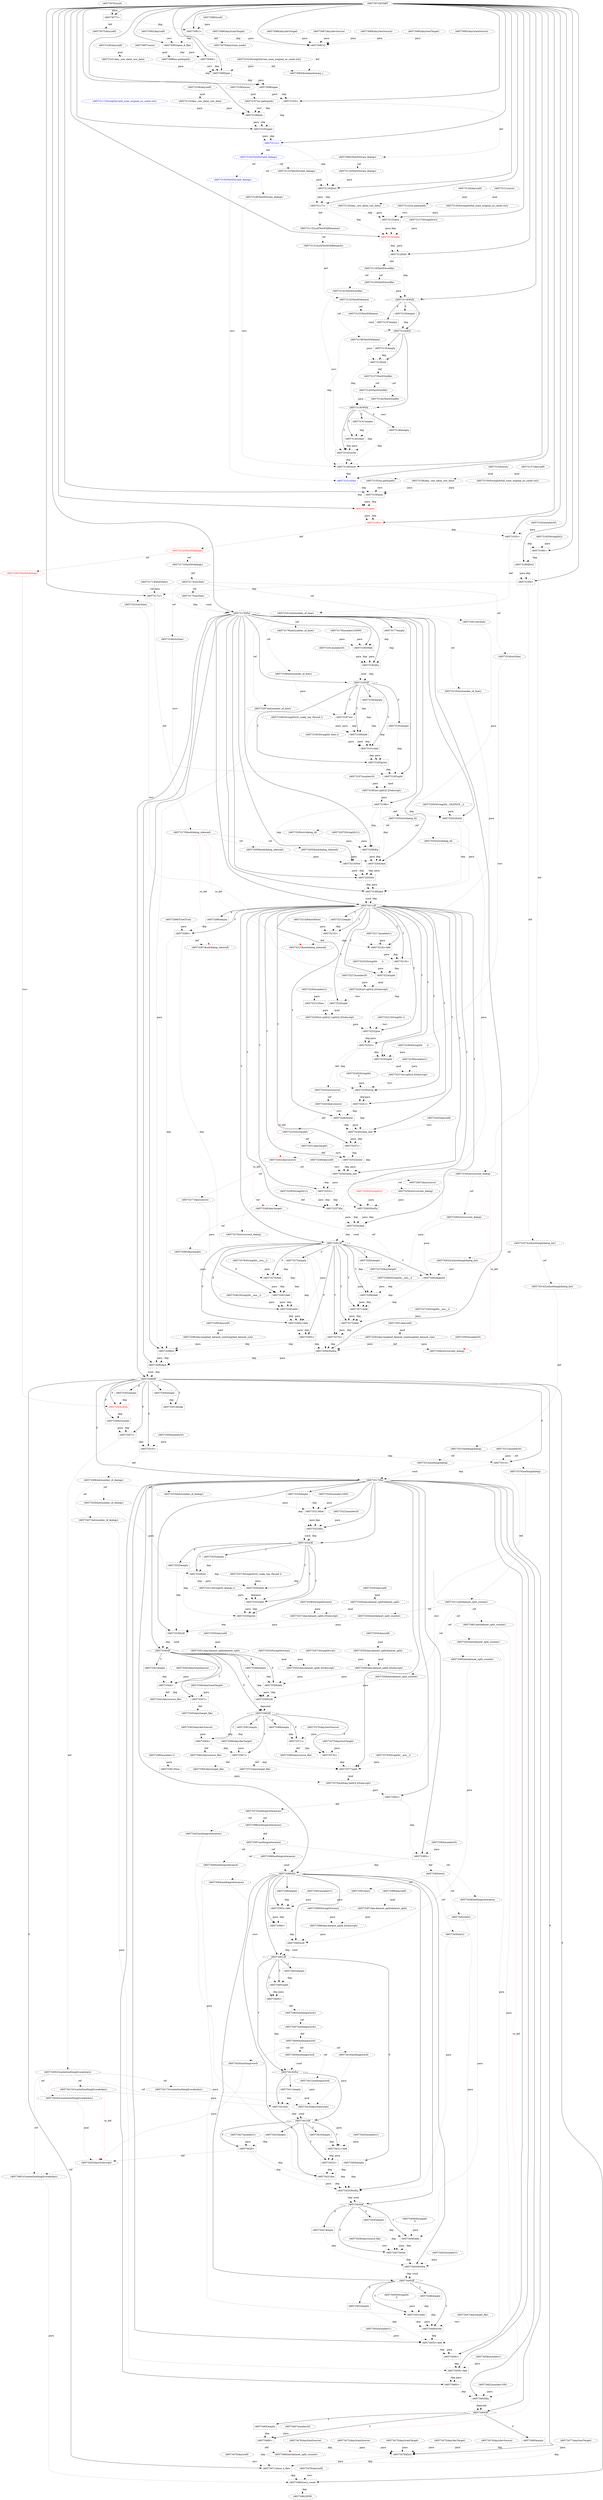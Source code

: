 digraph G {
1 [label="(46573305)Counter[nothing](vocabulary)" shape=ellipse style=dashed]
2 [label="(46573320)number(1000)" shape=ellipse style=dashed]
3 [label="(46573341)empty" shape=box style=dashed]
4 [label="(46573099)join" shape=box style=dashed]
5 [label="(46573239)strip" shape=box style=dashed]
6 [label="(46573401)If" shape=diamond style=dashed]
7 [label="(46573088)Any(devTarget)" shape=ellipse style=dashed]
8 [label="(46573155)os.path(path)" shape=ellipse style=dashed]
9 [label="(46573453)int(dataset_split_counter)" shape=ellipse style=dashed]
10 [label="(46573210)Not" shape=box style=dashed]
11 [label="(46573159)String(lit(full_none_original_no_cands.txt))" shape=ellipse style=dashed]
12 [label="(46573226)str.split()[.](Subscript)" shape=ellipse style=dashed]
13 [label="(46573423)empty" shape=box style=dashed]
14 [label="(46573250)clean_line" shape=box style=dashed]
15 [label="(46573447)Any(target_file)" shape=ellipse style=dashed]
16 [label="(46573171)False(False)" shape=ellipse style=dashed]
17 [label="(46573389)For" shape=diamond style=dashed]
18 [label="(46573367)=" shape=box style=dashed]
19 [label="(46573338)String(lit(train))" shape=ellipse style=dashed]
20 [label="(46573254)And" shape=box style=dashed]
21 [label="(46573156)join" shape=box style=dashed]
22 [label="(46573111)String(lit(valid_none_original_no_cands.txt))" shape=ellipse style=dashed color=blue fontcolor=blue]
23 [label="(46573310)=" shape=box style=dashed]
24 [label="(46573308)int(number_of_dialogs)" shape=ellipse style=dashed]
25 [label="(46573272)String(lit(__eou__))" shape=ellipse style=dashed]
26 [label="(46573439)String(lit(
))" shape=ellipse style=dashed]
27 [label="(46573187)str" shape=box style=dashed]
28 [label="(46573474)Any(devSource)" shape=ellipse style=dashed]
29 [label="(46573256)String(lit(1))" shape=ellipse style=dashed]
30 [label="(46573204)And" shape=box style=dashed]
31 [label="(46573317)For" shape=diamond style=dashed]
32 [label="(46573264)append" shape=box style=dashed]
33 [label="(46573407)nothing(words)" shape=ellipse style=dashed]
34 [label="(46573415)If" shape=diamond style=dashed]
35 [label="(46573105)open" shape=box style=dashed color=black fontcolor=black]
36 [label="(46573432)nothing(utterances)" shape=ellipse style=dashed]
37 [label="(46573223)str(line)" shape=ellipse style=dashed]
38 [label="(46573142)TextIO(outfile)" shape=ellipse style=dashed]
39 [label="(46573370)Any(testSource)" shape=ellipse style=dashed]
40 [label="(46573459)=Add" shape=box style=dashed]
41 [label="(46573409)nothing(word)" shape=ellipse style=dashed]
42 [label="(46573212)empty" shape=box style=dashed]
43 [label="(46573246)lower" shape=box style=dashed]
44 [label="(46573243)Any(self)" shape=ellipse style=dashed]
45 [label="(46573117)=" shape=box style=dashed]
46 [label="(46573283)Add" shape=box style=dashed]
47 [label="(46573361)empty" shape=box style=dashed]
48 [label="(46573079)Any(train_mode)" shape=ellipse style=dashed]
49 [label="(46573481)Counter[nothing](vocabulary)" shape=ellipse style=dashed]
50 [label="(46573140)TextIO(infile)" shape=ellipse style=dashed]
51 [label="(46573273)Add" shape=box style=dashed]
52 [label="(46573445)If" shape=diamond style=dashed]
53 [label="(46573446)empty" shape=box style=dashed]
54 [label="(46573201)str(line)" shape=ellipse style=dashed]
55 [label="(46573449)nothing(utterance)" shape=ellipse style=dashed]
56 [label="(46573416)empty" shape=box style=dashed]
57 [label="(46573208)Eq" shape=box style=dashed]
58 [label="(46573480)save_vocab" shape=box style=dashed]
59 [label="(46573269)Add" shape=box style=dashed]
60 [label="(46573296)Any.targeted_dataset_size(targeted_dataset_size)" shape=ellipse style=dashed]
61 [label="(46573186)String(lit(t2t_csaky_log: Parsed ))" shape=ellipse style=dashed]
62 [label="(46573134)For" shape=diamond style=dashed]
63 [label="(46573366)Any(devTarget)" shape=ellipse style=dashed]
64 [label="(46573372)Any(target_file)" shape=ellipse style=dashed]
65 [label="(46573183)If" shape=diamond style=dashed]
66 [label="(46573335)Any(self)" shape=ellipse style=dashed]
67 [label="(46573222)join" shape=box style=dashed]
68 [label="(46573280)Any(target)" shape=ellipse style=dashed]
69 [label="(46573408)nothing(word)" shape=ellipse style=dashed]
70 [label="(46573279)Add" shape=box style=dashed]
71 [label="(46573323)Eq" shape=box style=dashed]
72 [label="(46573219)=" shape=box style=dashed]
73 [label="(46573465)empty" shape=box style=dashed]
74 [label="(46573103)=" shape=box style=dashed color=black fontcolor=black]
75 [label="(46573146)empty" shape=box style=dashed]
76 [label="(46573113)List[TextIO](filenames)" shape=ellipse style=dashed]
77 [label="(46573352)Any.dataset_split[.](Subscript)" shape=ellipse style=dashed]
78 [label="(46573137)TextIO(infile)" shape=ellipse style=dashed]
79 [label="(46573420)number(1)" shape=ellipse style=dashed]
80 [label="(46573144)TextIO(infile)" shape=ellipse style=dashed]
81 [label="(46573275)empty" shape=box style=dashed]
82 [label="(46573240)String(lit(
))" shape=ellipse style=dashed]
83 [label="(46573251)Any(target)" shape=ellipse style=dashed]
84 [label="(46573087)Any(devSource)" shape=ellipse style=dashed]
85 [label="(46573330)Add" shape=box style=dashed]
86 [label="(46573395)int(dataset_split_counter)" shape=ellipse style=dashed]
87 [label="(46573414)In" shape=box style=dashed]
88 [label="(46573160)=" shape=box style=dashed color=red fontcolor=red]
89 [label="(46573377)split" shape=box style=dashed]
90 [label="(46573418)Any(Subscript)" shape=ellipse style=dashed]
91 [label="(46573190)String(lit( lines.))" shape=ellipse style=dashed]
92 [label="(46573454)number(1)" shape=ellipse style=dashed]
93 [label="(46573114)TextIO(train_dialogs)" shape=ellipse style=dashed]
94 [label="(46573301)break" shape=box style=dashed]
95 [label="(46573425)Any(Subscript)" shape=ellipse style=dashed]
96 [label="(46573307)=" shape=box style=dashed]
97 [label="(46573129)TextIO(outfile)" shape=ellipse style=dashed]
98 [label="(46573460)=" shape=box style=dashed]
99 [label="(46573237)str.split()[.](Subscript)" shape=ellipse style=dashed]
100 [label="(46573353)String(lit(train))" shape=ellipse style=dashed]
101 [label="(46573328)str" shape=box style=dashed]
102 [label="(46573216)int(number_of_lines)" shape=ellipse style=dashed]
103 [label="(46573173)TextIO(dialogs)" shape=ellipse style=dashed]
104 [label="(46573124)Any(self)" shape=ellipse style=dashed]
105 [label="(46573262)empty" shape=box style=dashed]
106 [label="(46573410)For" shape=diamond style=dashed]
107 [label="(46573196)str.split()[.](Subscript)" shape=ellipse style=dashed]
108 [label="(46573241)=" shape=box style=dashed]
109 [label="(46573220)str(source)" shape=ellipse style=dashed]
110 [label="(46573165)String(lit())" shape=ellipse style=dashed]
111 [label="(46573207)String(lit(1))" shape=ellipse style=dashed]
112 [label="(46573261)If" shape=diamond style=dashed]
113 [label="(46573152)TextIO(dialogs)" shape=ellipse style=dashed color=red fontcolor=red]
114 [label="(46573404)nothing(utterance)" shape=ellipse style=dashed]
115 [label="(46573440)Add" shape=box style=dashed]
116 [label="(46573312)number(0)" shape=ellipse style=dashed]
117 [label="(46573127)String(lit(w))" shape=ellipse style=dashed]
118 [label="(46573215)=" shape=box style=dashed]
119 [label="(46573298)Lt" shape=box style=dashed]
120 [label="(46573368)empty" shape=box style=dashed]
121 [label="(46573417)Counter[nothing](vocabulary)" shape=ellipse style=dashed]
122 [label="(46573442)int(i)" shape=ellipse style=dashed]
123 [label="(46573136)With" shape=diamond style=dashed]
124 [label="(46573143)write" shape=box style=dashed]
125 [label="(46573339)LtE" shape=box style=dashed]
126 [label="(46573177)empty" shape=box style=dashed]
127 [label="(46573325)empty" shape=box style=dashed]
128 [label="(46573387)nothing(utterance)" shape=ellipse style=dashed]
129 [label="(46573274)=" shape=box style=dashed]
130 [label="(46573431)len" shape=box style=dashed]
131 [label="(46573157)Any(self)" shape=ellipse style=dashed]
132 [label="(46573168)[list]" shape=box style=dashed]
133 [label="(46573428)=" shape=box style=dashed]
134 [label="(46573102)String(lit(train_none_original_no_cands.txt))" shape=ellipse style=dashed color=black fontcolor=black]
135 [label="(46573286)empty" shape=box style=dashed]
136 [label="(46573373)Any(testTarget)" shape=ellipse style=dashed]
137 [label="(46573322)number(0)" shape=ellipse style=dashed]
138 [label="(46573441)empty" shape=box style=dashed]
139 [label="(46573170)bool(dialog_silenced)" shape=ellipse style=dashed]
140 [label="(46573477)Any(testTarget)" shape=ellipse style=dashed]
141 [label="(46573108)join" shape=box style=dashed]
142 [label="(46573145)read" shape=box style=dashed]
143 [label="(46573360)If" shape=diamond style=dashed]
144 [label="(46573244)clean_line" shape=box style=dashed]
145 [label="(46573133)TextIO(fname)" shape=ellipse style=dashed]
146 [label="(46573148)TextIO(train_dialogs)" shape=ellipse style=dashed color=black fontcolor=black]
147 [label="(46573121)os(os)" shape=ellipse style=dashed]
148 [label="(46573468)=" shape=box style=dashed]
149 [label="(46573257)Eq" shape=box style=dashed]
150 [label="(46573197)number(0)" shape=ellipse style=dashed]
151 [label="(46573388)nothing(utterance)" shape=ellipse style=dashed]
152 [label="(46573461)int(dataset_split_counter)" shape=ellipse style=dashed]
153 [label="(46573138)TextIO(fname)" shape=ellipse style=dashed]
154 [label="(46573394)=" shape=box style=dashed]
155 [label="(46573380)number(-1)" shape=ellipse style=dashed]
156 [label="(46573097)os(os)" shape=ellipse style=dashed]
157 [label="(46573095)TextIO(train_dialogs)" shape=ellipse style=dashed color=black fontcolor=black]
158 [label="(46573089)Any(testSource)" shape=ellipse style=dashed]
159 [label="(46573119)TextIO(outfile)" shape=ellipse style=dashed]
160 [label="(46573213)bool(dialog_silenced)" shape=ellipse style=dashed]
161 [label="(46573342)Any(source_file)" shape=ellipse style=dashed]
162 [label="(46573478)[list]" shape=box style=dashed]
163 [label="(46573101)Any._raw_data(_raw_data)" shape=ellipse style=dashed]
164 [label="(46573080)(null)" shape=ellipse style=dashed]
165 [label="(46573357)String(lit(val))" shape=ellipse style=dashed]
166 [label="(46573476)Any(testSource)" shape=ellipse style=dashed]
167 [label="(46573292)Any.targeted_dataset_size(targeted_dataset_size)" shape=ellipse style=dashed]
168 [label="(46573354)Any(self)" shape=ellipse style=dashed]
169 [label="(46573464)If" shape=diamond style=dashed]
170 [label="(46573455)=Add" shape=box style=dashed]
171 [label="(46573195)split" shape=box style=dashed]
172 [label="(46573375)nothing(utterances)" shape=ellipse style=dashed]
173 [label="(46573427)number(1)" shape=ellipse style=dashed]
174 [label="(46573295)Any(self)" shape=ellipse style=dashed]
175 [label="(46573203)Or" shape=box style=dashed]
176 [label="(46573077)=" shape=box style=dashed]
177 [label="(46573182)Eq" shape=box style=dashed]
178 [label="(46573235)split" shape=box style=dashed]
179 [label="(46573426)nothing(word)" shape=ellipse style=dashed]
180 [label="(46573242)Any(source)" shape=ellipse style=dashed]
181 [label="(46573290)And" shape=box style=dashed]
182 [label="(46573358)Add" shape=box style=dashed]
183 [label="(46573123)join" shape=box style=dashed]
184 [label="(46573188)int(number_of_lines)" shape=ellipse style=dashed]
185 [label="(46573104)TextIO(valid_dialogs)" shape=ellipse style=dashed color=blue fontcolor=blue]
186 [label="(46573277)Any(source)" shape=ellipse style=dashed]
187 [label="(46573093)open_6_files" shape=box style=dashed]
188 [label="(46573130)empty" shape=box style=dashed]
189 [label="(46573181)number(0)" shape=ellipse style=dashed]
190 [label="(46573245)Any(source)" shape=ellipse style=dashed]
191 [label="(46573090)Any(testTarget)" shape=ellipse style=dashed]
192 [label="(46573462)number(100)" shape=ellipse style=dashed]
193 [label="(46573421)=Add" shape=box style=dashed]
194 [label="(46573200)String(lit(__SILENCE__))" shape=ellipse style=dashed]
195 [label="(46573228)split" shape=box style=dashed]
196 [label="(46573472)Any(trainSource)" shape=ellipse style=dashed]
197 [label="(46573435)empty" shape=box style=dashed]
198 [label="(46573398)Any.dataset_split[.](Subscript)" shape=ellipse style=dashed]
199 [label="(46573141)empty" shape=box style=dashed]
200 [label="(46573288)True(True)" shape=ellipse style=dashed]
201 [label="(46573268)String(lit(__eou__))" shape=ellipse style=dashed]
202 [label="(46573326)print" shape=box style=dashed]
203 [label="(46573224)split" shape=box style=dashed]
204 [label="(46573463)Eq" shape=box style=dashed]
205 [label="(46573345)Any(target_file)" shape=ellipse style=dashed]
206 [label="(46573176)For" shape=diamond style=dashed]
207 [label="(46573247)=" shape=box style=dashed]
208 [label="(46573271)Add" shape=box style=dashed]
209 [label="(46573314)List[nothing](dialog_list)" shape=ellipse style=dashed]
210 [label="(46573091)()" shape=box style=dashed]
211 [label="(46573390)empty" shape=box style=dashed]
212 [label="(46573324)If" shape=diamond style=dashed]
213 [label="(46573383)int(i)" shape=ellipse style=dashed]
214 [label="(46573452)empty" shape=box style=dashed]
215 [label="(46573172)=" shape=box style=dashed]
216 [label="(46573233)str(target)" shape=ellipse style=dashed]
217 [label="(46573332)Add" shape=box style=dashed]
218 [label="(46573085)Any(trainSource)" shape=ellipse style=dashed]
219 [label="(46573163)=" shape=box style=dashed]
220 [label="(46573199)And" shape=box style=dashed]
221 [label="(46573471)close_n_files" shape=box style=dashed]
222 [label="(46573424)Counter[nothing](vocabulary)" shape=ellipse style=dashed]
223 [label="(46573451)Add" shape=box style=dashed]
224 [label="(46573125)Any._raw_data(_raw_data)" shape=ellipse style=dashed]
225 [label="(46573343)Any(trainSource)" shape=ellipse style=dashed]
226 [label="(46573166)=" shape=box style=dashed]
227 [label="(46573116)[list]" shape=box style=dashed]
228 [label="(46573211)If" shape=diamond style=dashed]
229 [label="(46573289)=" shape=box style=dashed]
230 [label="(46573230)number(1)" shape=ellipse style=dashed]
231 [label="(46573236)String(lit(	))" shape=ellipse style=dashed]
232 [label="(46573392)number(1)" shape=ellipse style=dashed]
233 [label="(46573164)str(current_dialog)" shape=ellipse style=dashed]
234 [label="(46573300)empty" shape=box style=dashed]
235 [label="(46573128)AS" shape=box style=dashed]
236 [label="(46573303)TextIO(dialogs)" shape=ellipse style=dashed color=red fontcolor=red]
237 [label="(46573167)List[nothing](dialog_list)" shape=ellipse style=dashed]
238 [label="(46573422)=" shape=box style=dashed]
239 [label="(46573106)os(os)" shape=ellipse style=dashed]
240 [label="(46573110)Any._raw_data(_raw_data)" shape=ellipse style=dashed]
241 [label="(46573191)Add" shape=box style=dashed]
242 [label="(46573340)If" shape=diamond style=dashed]
243 [label="(46573281)Add" shape=box style=dashed]
244 [label="(46573282)String(lit(__eou__))" shape=ellipse style=dashed]
245 [label="(46573255)str(dialog_id)" shape=ellipse style=dashed]
246 [label="(46573364)=" shape=box style=dashed]
247 [label="(46573249)Any(self)" shape=ellipse style=dashed]
248 [label="(46573260)NotEq" shape=box style=dashed]
249 [label="(46573327)String(lit(t2t_csaky_log: Parsed ))" shape=ellipse style=dashed]
250 [label="(46573265)str(current_dialog)" shape=ellipse style=dashed]
251 [label="(46573092)Any(self)" shape=ellipse style=dashed]
252 [label="(46573118)With" shape=diamond style=dashed]
253 [label="(46573120)open" shape=box style=dashed color=red fontcolor=red]
254 [label="(46573266)str(current_dialog)" shape=ellipse style=dashed]
255 [label="(46573450)String(lit(
))" shape=ellipse style=dashed]
256 [label="(46573231)Slice" shape=box style=dashed]
257 [label="(46573132)TextIO(fname)" shape=ellipse style=dashed]
258 [label="(46573135)empty" shape=box style=dashed]
259 [label="(46573369)Any(source_file)" shape=ellipse style=dashed]
260 [label="(46573193)str(dialog_id)" shape=ellipse style=dashed]
261 [label="(46573436)Any(source_file)" shape=ellipse style=dashed]
262 [label="(46573473)Any(trainTarget)" shape=ellipse style=dashed]
263 [label="(46573291)Any(self)" shape=ellipse style=dashed]
264 [label="(46573475)Any(devTarget)" shape=ellipse style=dashed]
265 [label="(46573270)Any(target)" shape=ellipse style=dashed]
266 [label="(46573379)nothing.split()[.](Subscript)" shape=ellipse style=dashed]
267 [label="(46573350)Any(self)" shape=ellipse style=dashed]
268 [label="(46573385)=" shape=box style=dashed]
269 [label="(46573400)LtE" shape=box style=dashed]
270 [label="(46573413)Counter[nothing](vocabulary)" shape=ellipse style=dashed]
271 [label="(46573362)Any(source_file)" shape=ellipse style=dashed]
272 [label="(46573406)=" shape=box style=dashed]
273 [label="(46573214)False(False)" shape=ellipse style=dashed]
274 [label="(46573384)number(0)" shape=ellipse style=dashed]
275 [label="(46573355)Any.dataset_split(dataset_split)" shape=ellipse style=dashed]
276 [label="(46573147)empty" shape=box style=dashed]
277 [label="(46573184)empty" shape=box style=dashed]
278 [label="(46573306)Counter" shape=box style=dashed]
279 [label="(46573434)If" shape=diamond style=dashed]
280 [label="(46573227)number(0)" shape=ellipse style=dashed]
281 [label="(46573412)nothing(word)" shape=ellipse style=dashed]
282 [label="(46573396)Any(self)" shape=ellipse style=dashed]
283 [label="(46573371)=" shape=box style=dashed]
284 [label="(46573378)String(lit(__eou__))" shape=ellipse style=dashed]
285 [label="(46573174)str(line)" shape=ellipse style=dashed]
286 [label="(46573469)empty" shape=box style=dashed]
287 [label="(46573075)Any(self)" shape=ellipse style=dashed]
288 [label="(46573153)open" shape=box style=dashed color=red fontcolor=red]
289 [label="(46573278)String(lit(__eou__))" shape=ellipse style=dashed]
290 [label="(46573109)Any(self)" shape=ellipse style=dashed]
291 [label="(46573126)String(lit(full_none_original_no_cands.txt))" shape=ellipse style=dashed]
292 [label="(46573253)=" shape=box style=dashed]
293 [label="(46573402)empty" shape=box style=dashed]
294 [label="(46573482)END" style=dashed]
295 [label="(46573081)=" shape=box style=dashed]
296 [label="(46573444)NotEq" shape=box style=dashed]
297 [label="(46573098)os.path(path)" shape=ellipse style=dashed]
298 [label="(46573302)empty" shape=box style=dashed]
299 [label="(46573479)Any(self)" shape=ellipse style=dashed]
300 [label="(46573437)write" shape=box style=dashed]
301 [label="(46573433)NotEq" shape=box style=dashed]
302 [label="(46573315)nothing(dialog)" shape=ellipse style=dashed]
303 [label="(46573294)NotEq" shape=box style=dashed]
304 [label="(46573374)=" shape=box style=dashed]
305 [label="(46573393)=Add" shape=box style=dashed]
306 [label="(46573161)int(number_of_lines)" shape=ellipse style=dashed]
307 [label="(46573318)empty" shape=box style=dashed]
308 [label="(46573151)close" shape=box style=dashed color=blue fontcolor=blue]
309 [label="(46573381)Slice" shape=box style=dashed]
310 [label="(46573076)(null)" shape=ellipse style=dashed]
311 [label="(46573466)int(dataset_split_counter)" shape=ellipse style=dashed]
312 [label="(46573175)str(line)" shape=ellipse style=dashed]
313 [label="(46573458)number(1)" shape=ellipse style=dashed]
314 [label="(46573206)str(dialog_id)" shape=ellipse style=dashed]
315 [label="(46573348)empty" shape=box style=dashed]
316 [label="(46573382)=" shape=box style=dashed]
317 [label="(46573178)int(number_of_lines)" shape=ellipse style=dashed]
318 [label="(46573304)close" shape=box style=dashed color=red fontcolor=red]
319 [label="(46573376)nothing(dialog)" shape=ellipse style=dashed]
320 [label="(46573234)str(line)" shape=ellipse style=dashed]
321 [label="(46573429)empty" shape=box style=dashed]
322 [label="(46573189)Add" shape=box style=dashed]
323 [label="(46573259)String(lit())" shape=ellipse style=dashed color=red fontcolor=red]
324 [label="(46573405)split" shape=box style=dashed]
325 [label="(46573229)str.split()[.].split()[.](Subscript)" shape=ellipse style=dashed]
326 [label="(46573162)number(0)" shape=ellipse style=dashed]
327 [label="(46573074)START" style=dashed]
328 [label="(46573309)number(0)" shape=ellipse style=dashed]
329 [label="(46573084)boolean(dummy_)" shape=ellipse style=dashed]
330 [label="(46573347)=" shape=box style=dashed]
331 [label="(46573169)=" shape=box style=dashed]
332 [label="(46573198)=" shape=box style=dashed]
333 [label="(46573209)bool(dialog_silenced)" shape=ellipse style=dashed]
334 [label="(46573096)open" shape=box style=dashed color=black fontcolor=black]
335 [label="(46573470)Any(self)" shape=ellipse style=dashed]
336 [label="(46573299)If" shape=diamond style=dashed]
337 [label="(46573263)List[nothing](dialog_list)" shape=ellipse style=dashed]
338 [label="(46573349)int(dataset_split_counter)" shape=ellipse style=dashed]
339 [label="(46573316)nothing(dialog)" shape=ellipse style=dashed]
340 [label="(46573356)Any.dataset_split[.](Subscript)" shape=ellipse style=dashed]
341 [label="(46573267)Any(source)" shape=ellipse style=dashed]
342 [label="(46573430)int(i)" shape=ellipse style=dashed]
343 [label="(46573456)=" shape=box style=dashed]
344 [label="(46573217)number(1)" shape=ellipse style=dashed]
345 [label="(46573238)number(1)" shape=ellipse style=dashed]
346 [label="(46573311)int(dataset_split_counter)" shape=ellipse style=dashed]
347 [label="(46573179)number(10000)" shape=ellipse style=dashed]
348 [label="(46573284)=Add" shape=box style=dashed]
349 [label="(46573346)Any(trainTarget)" shape=ellipse style=dashed]
350 [label="(46573205)bool(dialog_silenced)" shape=ellipse style=dashed]
351 [label="(46573386)nothing(utterances)" shape=ellipse style=dashed]
352 [label="(46573112)=" shape=box style=dashed color=blue fontcolor=blue]
353 [label="(46573467)number(0)" shape=ellipse style=dashed]
354 [label="(46573319)int(number_of_dialogs)" shape=ellipse style=dashed]
355 [label="(46573329)int(number_of_dialogs)" shape=ellipse style=dashed]
356 [label="(46573149)close" shape=box style=dashed color=black fontcolor=black]
357 [label="(46573438)nothing(utterance)" shape=ellipse style=dashed]
358 [label="(46573131)List[TextIO](filenames)" shape=ellipse style=dashed]
359 [label="(46573448)write" shape=box style=dashed]
360 [label="(46573443)number(1)" shape=ellipse style=dashed]
361 [label="(46573218)=Add" shape=box style=dashed]
362 [label="(46573365)Any(target_file)" shape=ellipse style=dashed]
363 [label="(46573094)=" shape=box style=dashed]
364 [label="(46573252)lower" shape=box style=dashed]
365 [label="(46573192)empty" shape=box style=dashed]
366 [label="(46573248)Any(target)" shape=ellipse style=dashed]
367 [label="(46573276)str(current_dialog)" shape=ellipse style=dashed]
368 [label="(46573293)number(0)" shape=ellipse style=dashed]
369 [label="(46573419)nothing(word)" shape=ellipse style=dashed]
370 [label="(46573115)TextIO(valid_dialogs)" shape=ellipse style=dashed]
371 [label="(46573107)os.path(path)" shape=ellipse style=dashed]
372 [label="(46573122)os.path(path)" shape=ellipse style=dashed]
373 [label="(46573297)int(number_of_lines)" shape=ellipse style=dashed]
374 [label="(46573232)=" shape=box style=dashed]
375 [label="(46573202)NotIn" shape=box style=dashed]
376 [label="(46573287)bool(dialog_silenced)" shape=ellipse style=dashed]
377 [label="(46573285)=" shape=box style=dashed]
378 [label="(46573403)nothing(words)" shape=ellipse style=dashed]
379 [label="(46573139)AS" shape=box style=dashed]
380 [label="(46573313)=" shape=box style=dashed]
381 [label="(46573194)str(line)" shape=ellipse style=dashed]
382 [label="(46573391)int(i)" shape=ellipse style=dashed]
383 [label="(46573333)empty" shape=box style=dashed]
384 [label="(46573359)LtE" shape=box style=dashed]
385 [label="(46573180)Mod" shape=box style=dashed]
386 [label="(46573334)int(dataset_split_counter)" shape=ellipse style=dashed]
387 [label="(46573344)=" shape=box style=dashed]
388 [label="(46573457)int(number_of_dialogs)" shape=ellipse style=dashed]
389 [label="(46573336)Any.dataset_split(dataset_split)" shape=ellipse style=dashed]
390 [label="(46573351)Any.dataset_split(dataset_split)" shape=ellipse style=dashed]
391 [label="(46573221)String(lit( ))" shape=ellipse style=dashed]
392 [label="(46573363)Any(devSource)" shape=ellipse style=dashed]
393 [label="(46573411)empty" shape=box style=dashed]
394 [label="(46573100)Any(self)" shape=ellipse style=dashed]
395 [label="(46573150)TextIO(valid_dialogs)" shape=ellipse style=dashed color=blue fontcolor=blue]
396 [label="(46573321)Mod" shape=box style=dashed]
397 [label="(46573331)String(lit( dialogs.))" shape=ellipse style=dashed]
398 [label="(46573258)str(current_dialog)" shape=ellipse style=dashed]
399 [label="(46573154)os(os)" shape=ellipse style=dashed]
400 [label="(46573225)String(lit(	))" shape=ellipse style=dashed]
401 [label="(46573086)Any(trainTarget)" shape=ellipse style=dashed]
402 [label="(46573158)Any._raw_data(_raw_data)" shape=ellipse style=dashed]
403 [label="(46573185)print" shape=box style=dashed]
404 [label="(46573397)Any.dataset_split(dataset_split)" shape=ellipse style=dashed]
405 [label="(46573399)String(lit(train))" shape=ellipse style=dashed]
406 [label="(46573337)Any.dataset_split[.](Subscript)" shape=ellipse style=dashed]
96 -> 1 [label="def" style=dotted];
242 -> 3 [label="T"];
327 -> 4 [label="" style=solid];
297 -> 4 [label="recv" style=dotted];
163 -> 4 [label="para" style=dotted];
134 -> 4 [label="para" style=dotted];
363 -> 4 [label="dep" style=dotted];
228 -> 5 [label="T"];
99 -> 5 [label="recv" style=dotted];
82 -> 5 [label="para" style=dotted];
374 -> 5 [label="dep" style=dotted];
17 -> 6 [label="" style=solid];
269 -> 6 [label="dep" style=dotted];
269 -> 6 [label="cond" style=dotted];
399 -> 8 [label="qual" style=dotted];
346 -> 9 [label="ref" style=dotted];
206 -> 10 [label="" style=solid];
333 -> 10 [label="para" style=dotted];
332 -> 10 [label="dep" style=dotted];
203 -> 12 [label="qual" style=dotted];
280 -> 12 [label="para" style=dotted];
34 -> 13 [label="F"];
228 -> 14 [label="T"];
247 -> 14 [label="recv" style=dotted];
364 -> 14 [label="dep" style=dotted];
364 -> 14 [label="para" style=dotted];
207 -> 14 [label="dep" style=dotted];
31 -> 17 [label="" style=solid];
151 -> 17 [label="cond" style=dotted];
268 -> 17 [label="dep" style=dotted];
143 -> 18 [label="T"];
63 -> 18 [label="para" style=dotted];
246 -> 18 [label="dep" style=dotted];
228 -> 20 [label="T"];
149 -> 20 [label="dep" style=dotted];
149 -> 20 [label="para" style=dotted];
248 -> 20 [label="dep" style=dotted];
248 -> 20 [label="para" style=dotted];
327 -> 21 [label="" style=solid];
8 -> 21 [label="recv" style=dotted];
402 -> 21 [label="para" style=dotted];
11 -> 21 [label="para" style=dotted];
308 -> 21 [label="dep" style=dotted];
336 -> 23 [label="F"];
328 -> 23 [label="para" style=dotted];
96 -> 23 [label="dep" style=dotted];
23 -> 24 [label="def" style=dotted];
65 -> 27 [label="T"];
184 -> 27 [label="para" style=dotted];
277 -> 27 [label="dep" style=dotted];
206 -> 30 [label="" style=solid];
350 -> 30 [label="para" style=dotted];
57 -> 30 [label="dep" style=dotted];
57 -> 30 [label="para" style=dotted];
332 -> 30 [label="dep" style=dotted];
336 -> 31 [label="F"];
339 -> 31 [label="cond" style=dotted];
380 -> 31 [label="dep" style=dotted];
112 -> 32 [label="T"];
337 -> 32 [label="recv" style=dotted];
250 -> 32 [label="para" style=dotted];
105 -> 32 [label="dep" style=dotted];
378 -> 33 [label="ref" style=dotted];
106 -> 34 [label="" style=solid];
87 -> 34 [label="dep" style=dotted];
87 -> 34 [label="cond" style=dotted];
327 -> 35 [label="" style=solid];
141 -> 35 [label="dep" style=dotted];
141 -> 35 [label="para" style=dotted];
74 -> 35 [label="dep" style=dotted];
172 -> 36 [label="ref" style=dotted];
285 -> 37 [label="ref" style=dotted];
159 -> 38 [label="ref" style=dotted];
31 -> 40 [label="" style=solid];
388 -> 40 [label="para" style=dotted];
313 -> 40 [label="para" style=dotted];
343 -> 40 [label="dep" style=dotted];
69 -> 41 [label="ref" style=dotted];
228 -> 42 [label="T"];
228 -> 43 [label="T"];
190 -> 43 [label="recv" style=dotted];
108 -> 43 [label="dep" style=dotted];
327 -> 45 [label="" style=solid];
227 -> 45 [label="dep" style=dotted];
227 -> 45 [label="para" style=dotted];
112 -> 46 [label="F"];
243 -> 46 [label="dep" style=dotted];
243 -> 46 [label="para" style=dotted];
244 -> 46 [label="para" style=dotted];
81 -> 46 [label="dep" style=dotted];
143 -> 47 [label="T"];
295 -> 48 [label="def" style=dotted];
1 -> 49 [label="ref" style=dotted];
95 -> 49 [label="ref" style=dotted];
78 -> 50 [label="ref" style=dotted];
112 -> 51 [label="T"];
208 -> 51 [label="dep" style=dotted];
208 -> 51 [label="para" style=dotted];
25 -> 51 [label="para" style=dotted];
32 -> 51 [label="dep" style=dotted];
17 -> 52 [label="" style=solid];
296 -> 52 [label="dep" style=dotted];
296 -> 52 [label="cond" style=dotted];
52 -> 53 [label="T"];
285 -> 54 [label="ref" style=dotted];
128 -> 55 [label="ref" style=dotted];
34 -> 56 [label="T"];
206 -> 57 [label="" style=solid];
314 -> 57 [label="para" style=dotted];
111 -> 57 [label="para" style=dotted];
332 -> 57 [label="dep" style=dotted];
336 -> 58 [label="F"];
299 -> 58 [label="recv" style=dotted];
49 -> 58 [label="para" style=dotted];
221 -> 58 [label="dep" style=dotted];
112 -> 59 [label="T"];
341 -> 59 [label="para" style=dotted];
201 -> 59 [label="para" style=dotted];
32 -> 59 [label="dep" style=dotted];
174 -> 60 [label="qual" style=dotted];
252 -> 62 [label="T"];
145 -> 62 [label="cond" style=dotted];
188 -> 62 [label="dep" style=dotted];
304 -> 64 [label="def" style=dotted];
206 -> 65 [label="" style=solid];
177 -> 65 [label="dep" style=dotted];
177 -> 65 [label="cond" style=dotted];
228 -> 67 [label="T"];
391 -> 67 [label="recv" style=dotted];
325 -> 67 [label="para" style=dotted];
72 -> 67 [label="dep" style=dotted];
366 -> 68 [label="ref" style=dotted];
33 -> 69 [label="def" style=dotted];
112 -> 70 [label="F"];
186 -> 70 [label="para" style=dotted];
289 -> 70 [label="para" style=dotted];
81 -> 70 [label="dep" style=dotted];
31 -> 71 [label="" style=solid];
396 -> 71 [label="dep" style=dotted];
396 -> 71 [label="para" style=dotted];
137 -> 71 [label="para" style=dotted];
307 -> 71 [label="dep" style=dotted];
228 -> 72 [label="T"];
361 -> 72 [label="dep" style=dotted];
361 -> 72 [label="para" style=dotted];
169 -> 73 [label="T"];
327 -> 74 [label="" style=solid];
334 -> 74 [label="dep" style=dotted];
334 -> 74 [label="para" style=dotted];
123 -> 75 [label="F"];
45 -> 76 [label="def" style=dotted];
390 -> 77 [label="qual" style=dotted];
100 -> 77 [label="para" style=dotted];
379 -> 78 [label="def" style=dotted];
78 -> 80 [label="ref" style=dotted];
112 -> 81 [label="F"];
216 -> 83 [label="ref" style=dotted];
212 -> 85 [label="T"];
249 -> 85 [label="para" style=dotted];
101 -> 85 [label="dep" style=dotted];
101 -> 85 [label="para" style=dotted];
127 -> 85 [label="dep" style=dotted];
346 -> 86 [label="ref" style=dotted];
106 -> 87 [label="" style=solid];
281 -> 87 [label="para" style=dotted];
270 -> 87 [label="para" style=dotted];
393 -> 87 [label="dep" style=dotted];
327 -> 88 [label="" style=solid];
288 -> 88 [label="dep" style=dotted];
288 -> 88 [label="para" style=dotted];
31 -> 89 [label="" style=solid];
319 -> 89 [label="recv" style=dotted];
284 -> 89 [label="para" style=dotted];
304 -> 89 [label="dep" style=dotted];
330 -> 89 [label="dep" style=dotted];
18 -> 89 [label="dep" style=dotted];
121 -> 90 [label="qual" style=dotted];
369 -> 90 [label="para" style=dotted];
1 -> 90 [label="ref" style=dotted];
157 -> 93 [label="ref" style=dotted];
336 -> 94 [label="T"];
234 -> 94 [label="dep" style=dotted];
222 -> 95 [label="qual" style=dotted];
179 -> 95 [label="para" style=dotted];
133 -> 95 [label="def" style=dotted];
1 -> 95 [label="re_def" style=dotted color=red];
336 -> 96 [label="F"];
278 -> 96 [label="dep" style=dotted];
278 -> 96 [label="para" style=dotted];
159 -> 97 [label="ref" style=dotted];
31 -> 98 [label="" style=solid];
40 -> 98 [label="dep" style=dotted];
40 -> 98 [label="para" style=dotted];
178 -> 99 [label="qual" style=dotted];
345 -> 99 [label="para" style=dotted];
212 -> 101 [label="T"];
355 -> 101 [label="para" style=dotted];
127 -> 101 [label="dep" style=dotted];
306 -> 102 [label="ref" style=dotted];
113 -> 103 [label="ref" style=dotted];
112 -> 105 [label="T"];
6 -> 106 [label="T"];
41 -> 106 [label="cond" style=dotted];
272 -> 106 [label="dep" style=dotted];
171 -> 107 [label="qual" style=dotted];
150 -> 107 [label="para" style=dotted];
228 -> 108 [label="T"];
5 -> 108 [label="dep" style=dotted];
5 -> 108 [label="para" style=dotted];
374 -> 109 [label="def" style=dotted];
228 -> 112 [label="T"];
20 -> 112 [label="dep" style=dotted];
20 -> 112 [label="cond" style=dotted];
88 -> 113 [label="def" style=dotted];
128 -> 114 [label="ref" style=dotted];
279 -> 115 [label="T"];
357 -> 115 [label="para" style=dotted];
26 -> 115 [label="para" style=dotted];
197 -> 115 [label="dep" style=dotted];
228 -> 118 [label="T"];
273 -> 118 [label="para" style=dotted];
42 -> 118 [label="dep" style=dotted];
206 -> 119 [label="" style=solid];
60 -> 119 [label="para" style=dotted];
373 -> 119 [label="para" style=dotted];
129 -> 119 [label="dep" style=dotted];
377 -> 119 [label="dep" style=dotted];
229 -> 119 [label="dep" style=dotted];
143 -> 120 [label="F"];
1 -> 121 [label="ref" style=dotted];
213 -> 122 [label="ref" style=dotted];
62 -> 123 [label="" style=solid];
379 -> 123 [label="dep" style=dotted];
50 -> 123 [label="para" style=dotted];
123 -> 124 [label="T"];
38 -> 124 [label="recv" style=dotted];
142 -> 124 [label="dep" style=dotted];
142 -> 124 [label="para" style=dotted];
199 -> 124 [label="dep" style=dotted];
31 -> 125 [label="" style=solid];
386 -> 125 [label="para" style=dotted];
406 -> 125 [label="para" style=dotted];
202 -> 125 [label="dep" style=dotted];
383 -> 125 [label="dep" style=dotted];
206 -> 126 [label="" style=solid];
212 -> 127 [label="T"];
351 -> 128 [label="def" style=dotted];
112 -> 129 [label="T"];
51 -> 129 [label="dep" style=dotted];
51 -> 129 [label="para" style=dotted];
17 -> 130 [label="" style=solid];
36 -> 130 [label="para" style=dotted];
133 -> 130 [label="dep" style=dotted];
238 -> 130 [label="dep" style=dotted];
321 -> 130 [label="dep" style=dotted];
327 -> 132 [label="" style=solid];
226 -> 132 [label="dep" style=dotted];
34 -> 133 [label="F"];
173 -> 133 [label="para" style=dotted];
13 -> 133 [label="dep" style=dotted];
228 -> 135 [label="F"];
279 -> 138 [label="F"];
215 -> 139 [label="def" style=dotted];
327 -> 141 [label="" style=solid];
371 -> 141 [label="recv" style=dotted];
240 -> 141 [label="para" style=dotted];
22 -> 141 [label="para" style=dotted];
74 -> 141 [label="dep" style=dotted];
123 -> 142 [label="T"];
80 -> 142 [label="recv" style=dotted];
199 -> 142 [label="dep" style=dotted];
242 -> 143 [label="F"];
384 -> 143 [label="dep" style=dotted];
384 -> 143 [label="cond" style=dotted];
228 -> 144 [label="T"];
44 -> 144 [label="recv" style=dotted];
43 -> 144 [label="dep" style=dotted];
43 -> 144 [label="para" style=dotted];
108 -> 144 [label="dep" style=dotted];
257 -> 145 [label="ref" style=dotted];
157 -> 146 [label="ref" style=dotted];
169 -> 148 [label="T"];
353 -> 148 [label="para" style=dotted];
73 -> 148 [label="dep" style=dotted];
228 -> 149 [label="T"];
245 -> 149 [label="para" style=dotted];
29 -> 149 [label="para" style=dotted];
292 -> 149 [label="dep" style=dotted];
128 -> 151 [label="ref" style=dotted];
346 -> 152 [label="ref" style=dotted];
257 -> 153 [label="ref" style=dotted];
17 -> 154 [label="" style=solid];
305 -> 154 [label="dep" style=dotted];
305 -> 154 [label="para" style=dotted];
74 -> 157 [label="def" style=dotted];
235 -> 159 [label="def" style=dotted];
118 -> 160 [label="def" style=dotted];
139 -> 160 [label="re_def" style=dotted color=red];
387 -> 161 [label="def" style=dotted];
336 -> 162 [label="F"];
196 -> 162 [label="para" style=dotted];
262 -> 162 [label="para" style=dotted];
28 -> 162 [label="para" style=dotted];
264 -> 162 [label="para" style=dotted];
166 -> 162 [label="para" style=dotted];
140 -> 162 [label="para" style=dotted];
286 -> 162 [label="dep" style=dotted];
148 -> 162 [label="dep" style=dotted];
394 -> 163 [label="qual" style=dotted];
263 -> 167 [label="qual" style=dotted];
31 -> 169 [label="" style=solid];
204 -> 169 [label="dep" style=dotted];
204 -> 169 [label="cond" style=dotted];
31 -> 170 [label="" style=solid];
9 -> 170 [label="para" style=dotted];
92 -> 170 [label="para" style=dotted];
359 -> 170 [label="dep" style=dotted];
214 -> 170 [label="dep" style=dotted];
206 -> 171 [label="" style=solid];
381 -> 171 [label="recv" style=dotted];
403 -> 171 [label="dep" style=dotted];
365 -> 171 [label="dep" style=dotted];
316 -> 172 [label="def" style=dotted];
206 -> 175 [label="" style=solid];
30 -> 175 [label="dep" style=dotted];
30 -> 175 [label="para" style=dotted];
10 -> 175 [label="dep" style=dotted];
10 -> 175 [label="para" style=dotted];
327 -> 176 [label="" style=solid];
310 -> 176 [label="para" style=dotted];
206 -> 177 [label="" style=solid];
385 -> 177 [label="dep" style=dotted];
385 -> 177 [label="para" style=dotted];
189 -> 177 [label="para" style=dotted];
126 -> 177 [label="dep" style=dotted];
228 -> 178 [label="T"];
320 -> 178 [label="recv" style=dotted];
231 -> 178 [label="para" style=dotted];
374 -> 178 [label="dep" style=dotted];
69 -> 179 [label="ref" style=dotted];
207 -> 180 [label="def" style=dotted];
109 -> 180 [label="re_def" style=dotted color=red];
206 -> 181 [label="" style=solid];
303 -> 181 [label="dep" style=dotted];
303 -> 181 [label="para" style=dotted];
119 -> 181 [label="dep" style=dotted];
119 -> 181 [label="para" style=dotted];
242 -> 182 [label="F"];
77 -> 182 [label="para" style=dotted];
340 -> 182 [label="para" style=dotted];
315 -> 182 [label="dep" style=dotted];
327 -> 183 [label="" style=solid];
372 -> 183 [label="recv" style=dotted];
224 -> 183 [label="para" style=dotted];
291 -> 183 [label="para" style=dotted];
45 -> 183 [label="dep" style=dotted];
306 -> 184 [label="ref" style=dotted];
352 -> 185 [label="def" style=dotted];
180 -> 186 [label="ref" style=dotted];
327 -> 187 [label="" style=solid];
251 -> 187 [label="recv" style=dotted];
295 -> 187 [label="dep" style=dotted];
252 -> 188 [label="T"];
109 -> 190 [label="ref" style=dotted];
34 -> 193 [label="T"];
90 -> 193 [label="para" style=dotted];
79 -> 193 [label="para" style=dotted];
56 -> 193 [label="dep" style=dotted];
228 -> 195 [label="T"];
12 -> 195 [label="recv" style=dotted];
279 -> 197 [label="T"];
404 -> 198 [label="qual" style=dotted];
405 -> 198 [label="para" style=dotted];
123 -> 199 [label="T"];
212 -> 202 [label="T"];
217 -> 202 [label="dep" style=dotted];
217 -> 202 [label="para" style=dotted];
127 -> 202 [label="dep" style=dotted];
228 -> 203 [label="T"];
37 -> 203 [label="recv" style=dotted];
400 -> 203 [label="para" style=dotted];
72 -> 203 [label="dep" style=dotted];
31 -> 204 [label="" style=solid];
152 -> 204 [label="para" style=dotted];
192 -> 204 [label="para" style=dotted];
98 -> 204 [label="dep" style=dotted];
330 -> 205 [label="def" style=dotted];
327 -> 206 [label="" style=solid];
312 -> 206 [label="cond" style=dotted];
215 -> 206 [label="dep" style=dotted];
228 -> 207 [label="T"];
144 -> 207 [label="dep" style=dotted];
144 -> 207 [label="para" style=dotted];
112 -> 208 [label="T"];
59 -> 208 [label="dep" style=dotted];
59 -> 208 [label="para" style=dotted];
265 -> 208 [label="para" style=dotted];
32 -> 208 [label="dep" style=dotted];
237 -> 209 [label="ref" style=dotted];
327 -> 210 [label="" style=solid];
218 -> 210 [label="para" style=dotted];
401 -> 210 [label="para" style=dotted];
84 -> 210 [label="para" style=dotted];
7 -> 210 [label="para" style=dotted];
158 -> 210 [label="para" style=dotted];
191 -> 210 [label="para" style=dotted];
295 -> 210 [label="dep" style=dotted];
17 -> 211 [label="" style=solid];
31 -> 212 [label="" style=solid];
71 -> 212 [label="dep" style=dotted];
71 -> 212 [label="cond" style=dotted];
268 -> 213 [label="def" style=dotted];
52 -> 214 [label="F"];
327 -> 215 [label="" style=solid];
16 -> 215 [label="para" style=dotted];
331 -> 215 [label="dep" style=dotted];
108 -> 216 [label="def" style=dotted];
212 -> 217 [label="T"];
85 -> 217 [label="dep" style=dotted];
85 -> 217 [label="para" style=dotted];
397 -> 217 [label="para" style=dotted];
127 -> 217 [label="dep" style=dotted];
327 -> 219 [label="" style=solid];
326 -> 219 [label="para" style=dotted];
88 -> 219 [label="dep" style=dotted];
206 -> 220 [label="" style=solid];
375 -> 220 [label="dep" style=dotted];
375 -> 220 [label="para" style=dotted];
175 -> 220 [label="dep" style=dotted];
175 -> 220 [label="para" style=dotted];
336 -> 221 [label="F"];
335 -> 221 [label="recv" style=dotted];
162 -> 221 [label="dep" style=dotted];
162 -> 221 [label="para" style=dotted];
286 -> 221 [label="dep" style=dotted];
148 -> 221 [label="dep" style=dotted];
1 -> 222 [label="ref" style=dotted];
52 -> 223 [label="T"];
55 -> 223 [label="para" style=dotted];
255 -> 223 [label="para" style=dotted];
53 -> 223 [label="dep" style=dotted];
104 -> 224 [label="qual" style=dotted];
327 -> 226 [label="" style=solid];
110 -> 226 [label="para" style=dotted];
219 -> 226 [label="dep" style=dotted];
327 -> 227 [label="" style=solid];
93 -> 227 [label="para" style=dotted];
370 -> 227 [label="para" style=dotted];
352 -> 227 [label="dep" style=dotted];
206 -> 228 [label="" style=solid];
220 -> 228 [label="dep" style=dotted];
220 -> 228 [label="cond" style=dotted];
228 -> 229 [label="F"];
200 -> 229 [label="para" style=dotted];
135 -> 229 [label="dep" style=dotted];
226 -> 233 [label="def" style=dotted];
336 -> 234 [label="T"];
327 -> 235 [label="" style=solid];
253 -> 235 [label="dep" style=dotted];
253 -> 235 [label="para" style=dotted];
113 -> 236 [label="ref" style=dotted];
331 -> 237 [label="def" style=dotted];
34 -> 238 [label="T"];
193 -> 238 [label="dep" style=dotted];
193 -> 238 [label="para" style=dotted];
290 -> 240 [label="qual" style=dotted];
65 -> 241 [label="T"];
322 -> 241 [label="dep" style=dotted];
322 -> 241 [label="para" style=dotted];
91 -> 241 [label="para" style=dotted];
277 -> 241 [label="dep" style=dotted];
31 -> 242 [label="" style=solid];
125 -> 242 [label="dep" style=dotted];
125 -> 242 [label="cond" style=dotted];
112 -> 243 [label="F"];
70 -> 243 [label="dep" style=dotted];
70 -> 243 [label="para" style=dotted];
68 -> 243 [label="para" style=dotted];
81 -> 243 [label="dep" style=dotted];
260 -> 245 [label="ref" style=dotted];
143 -> 246 [label="T"];
392 -> 246 [label="para" style=dotted];
47 -> 246 [label="dep" style=dotted];
228 -> 248 [label="T"];
398 -> 248 [label="para" style=dotted];
323 -> 248 [label="para" style=dotted];
292 -> 248 [label="dep" style=dotted];
233 -> 250 [label="ref" style=dotted];
327 -> 252 [label="" style=solid];
235 -> 252 [label="dep" style=dotted];
97 -> 252 [label="para" style=dotted];
327 -> 253 [label="" style=solid];
183 -> 253 [label="dep" style=dotted];
183 -> 253 [label="para" style=dotted];
117 -> 253 [label="para" style=dotted];
45 -> 253 [label="dep" style=dotted];
129 -> 254 [label="def" style=dotted];
233 -> 254 [label="re_def" style=dotted color=red];
230 -> 256 [label="para" style=dotted];
358 -> 257 [label="def" style=dotted];
62 -> 258 [label="" style=solid];
283 -> 259 [label="def" style=dotted];
332 -> 260 [label="def" style=dotted];
366 -> 265 [label="ref" style=dotted];
89 -> 266 [label="qual" style=dotted];
309 -> 266 [label="para" style=dotted];
31 -> 268 [label="" style=solid];
274 -> 268 [label="para" style=dotted];
316 -> 268 [label="dep" style=dotted];
17 -> 269 [label="" style=solid];
86 -> 269 [label="para" style=dotted];
198 -> 269 [label="para" style=dotted];
154 -> 269 [label="dep" style=dotted];
1 -> 270 [label="ref" style=dotted];
246 -> 271 [label="def" style=dotted];
6 -> 272 [label="T"];
324 -> 272 [label="dep" style=dotted];
324 -> 272 [label="para" style=dotted];
168 -> 275 [label="qual" style=dotted];
252 -> 276 [label="F"];
65 -> 277 [label="T"];
336 -> 278 [label="F"];
318 -> 278 [label="dep" style=dotted];
17 -> 279 [label="" style=solid];
301 -> 279 [label="dep" style=dotted];
301 -> 279 [label="cond" style=dotted];
69 -> 281 [label="ref" style=dotted];
143 -> 283 [label="F"];
39 -> 283 [label="para" style=dotted];
120 -> 283 [label="dep" style=dotted];
103 -> 285 [label="def" style=dotted];
169 -> 286 [label="F"];
176 -> 287 [label="def" style=dotted];
327 -> 288 [label="" style=solid];
21 -> 288 [label="dep" style=dotted];
21 -> 288 [label="para" style=dotted];
308 -> 288 [label="dep" style=dotted];
228 -> 292 [label="T"];
14 -> 292 [label="dep" style=dotted];
14 -> 292 [label="para" style=dotted];
6 -> 293 [label="T"];
58 -> 294 [label="dep" style=dotted];
327 -> 295 [label="" style=solid];
164 -> 295 [label="para" style=dotted];
176 -> 295 [label="dep" style=dotted];
17 -> 296 [label="" style=solid];
122 -> 296 [label="para" style=dotted];
360 -> 296 [label="para" style=dotted];
138 -> 296 [label="dep" style=dotted];
300 -> 296 [label="dep" style=dotted];
156 -> 297 [label="qual" style=dotted];
336 -> 298 [label="F"];
279 -> 300 [label="T"];
261 -> 300 [label="recv" style=dotted];
115 -> 300 [label="dep" style=dotted];
115 -> 300 [label="para" style=dotted];
197 -> 300 [label="dep" style=dotted];
17 -> 301 [label="" style=solid];
342 -> 301 [label="para" style=dotted];
130 -> 301 [label="dep" style=dotted];
130 -> 301 [label="para" style=dotted];
133 -> 301 [label="dep" style=dotted];
238 -> 301 [label="dep" style=dotted];
321 -> 301 [label="dep" style=dotted];
209 -> 302 [label="def" style=dotted];
206 -> 303 [label="" style=solid];
167 -> 303 [label="para" style=dotted];
368 -> 303 [label="para" style=dotted];
129 -> 303 [label="dep" style=dotted];
377 -> 303 [label="dep" style=dotted];
229 -> 303 [label="dep" style=dotted];
143 -> 304 [label="F"];
136 -> 304 [label="para" style=dotted];
283 -> 304 [label="dep" style=dotted];
17 -> 305 [label="" style=solid];
382 -> 305 [label="para" style=dotted];
232 -> 305 [label="para" style=dotted];
211 -> 305 [label="dep" style=dotted];
219 -> 306 [label="def" style=dotted];
31 -> 307 [label="" style=solid];
327 -> 308 [label="" style=solid];
395 -> 308 [label="recv" style=dotted];
356 -> 308 [label="dep" style=dotted];
155 -> 309 [label="para" style=dotted];
148 -> 311 [label="def" style=dotted];
346 -> 311 [label="re_def" style=dotted color=red];
285 -> 312 [label="ref" style=dotted];
260 -> 314 [label="ref" style=dotted];
242 -> 315 [label="F"];
31 -> 316 [label="" style=solid];
266 -> 316 [label="para" style=dotted];
306 -> 317 [label="ref" style=dotted];
336 -> 318 [label="F"];
236 -> 318 [label="recv" style=dotted];
298 -> 318 [label="dep" style=dotted];
302 -> 319 [label="ref" style=dotted];
285 -> 320 [label="ref" style=dotted];
6 -> 321 [label="F"];
65 -> 322 [label="T"];
61 -> 322 [label="para" style=dotted];
27 -> 322 [label="dep" style=dotted];
27 -> 322 [label="para" style=dotted];
277 -> 322 [label="dep" style=dotted];
6 -> 324 [label="T"];
114 -> 324 [label="recv" style=dotted];
293 -> 324 [label="dep" style=dotted];
195 -> 325 [label="qual" style=dotted];
256 -> 325 [label="para" style=dotted];
210 -> 329 [label="def" style=dotted];
363 -> 329 [label="def" style=dotted];
242 -> 330 [label="T"];
349 -> 330 [label="para" style=dotted];
387 -> 330 [label="dep" style=dotted];
327 -> 331 [label="" style=solid];
132 -> 331 [label="dep" style=dotted];
132 -> 331 [label="para" style=dotted];
206 -> 332 [label="" style=solid];
107 -> 332 [label="para" style=dotted];
139 -> 333 [label="ref" style=dotted];
327 -> 334 [label="" style=solid];
4 -> 334 [label="dep" style=dotted];
4 -> 334 [label="para" style=dotted];
363 -> 334 [label="dep" style=dotted];
206 -> 336 [label="" style=solid];
181 -> 336 [label="dep" style=dotted];
181 -> 336 [label="cond" style=dotted];
237 -> 337 [label="ref" style=dotted];
346 -> 338 [label="ref" style=dotted];
302 -> 339 [label="ref" style=dotted];
275 -> 340 [label="qual" style=dotted];
165 -> 340 [label="para" style=dotted];
180 -> 341 [label="ref" style=dotted];
213 -> 342 [label="ref" style=dotted];
31 -> 343 [label="" style=solid];
170 -> 343 [label="dep" style=dotted];
170 -> 343 [label="para" style=dotted];
380 -> 346 [label="def" style=dotted];
112 -> 348 [label="F"];
367 -> 348 [label="para" style=dotted];
46 -> 348 [label="dep" style=dotted];
46 -> 348 [label="para" style=dotted];
81 -> 348 [label="dep" style=dotted];
139 -> 350 [label="ref" style=dotted];
172 -> 351 [label="ref" style=dotted];
327 -> 352 [label="" style=solid];
35 -> 352 [label="dep" style=dotted];
35 -> 352 [label="para" style=dotted];
24 -> 354 [label="ref" style=dotted];
24 -> 355 [label="ref" style=dotted];
327 -> 356 [label="" style=solid];
146 -> 356 [label="recv" style=dotted];
75 -> 356 [label="dep" style=dotted];
124 -> 356 [label="dep" style=dotted];
276 -> 356 [label="dep" style=dotted];
128 -> 357 [label="ref" style=dotted];
76 -> 358 [label="ref" style=dotted];
52 -> 359 [label="T"];
15 -> 359 [label="recv" style=dotted];
223 -> 359 [label="dep" style=dotted];
223 -> 359 [label="para" style=dotted];
53 -> 359 [label="dep" style=dotted];
228 -> 361 [label="T"];
102 -> 361 [label="para" style=dotted];
344 -> 361 [label="para" style=dotted];
118 -> 361 [label="dep" style=dotted];
18 -> 362 [label="def" style=dotted];
327 -> 363 [label="" style=solid];
187 -> 363 [label="dep" style=dotted];
187 -> 363 [label="para" style=dotted];
228 -> 364 [label="T"];
83 -> 364 [label="recv" style=dotted];
207 -> 364 [label="dep" style=dotted];
65 -> 365 [label="F"];
292 -> 366 [label="def" style=dotted];
216 -> 366 [label="re_def" style=dotted color=red];
233 -> 367 [label="ref" style=dotted];
69 -> 369 [label="ref" style=dotted];
185 -> 370 [label="ref" style=dotted];
239 -> 371 [label="qual" style=dotted];
147 -> 372 [label="qual" style=dotted];
306 -> 373 [label="ref" style=dotted];
228 -> 374 [label="T"];
67 -> 374 [label="dep" style=dotted];
67 -> 374 [label="para" style=dotted];
206 -> 375 [label="" style=solid];
194 -> 375 [label="para" style=dotted];
54 -> 375 [label="para" style=dotted];
332 -> 375 [label="dep" style=dotted];
229 -> 376 [label="def" style=dotted];
139 -> 376 [label="re_def" style=dotted color=red];
112 -> 377 [label="F"];
348 -> 377 [label="dep" style=dotted];
348 -> 377 [label="para" style=dotted];
272 -> 378 [label="def" style=dotted];
62 -> 379 [label="" style=solid];
153 -> 379 [label="para" style=dotted];
258 -> 379 [label="dep" style=dotted];
336 -> 380 [label="F"];
116 -> 380 [label="para" style=dotted];
23 -> 380 [label="dep" style=dotted];
285 -> 381 [label="ref" style=dotted];
213 -> 382 [label="ref" style=dotted];
212 -> 383 [label="F"];
242 -> 384 [label="F"];
338 -> 384 [label="para" style=dotted];
182 -> 384 [label="dep" style=dotted];
182 -> 384 [label="para" style=dotted];
315 -> 384 [label="dep" style=dotted];
206 -> 385 [label="" style=solid];
317 -> 385 [label="para" style=dotted];
347 -> 385 [label="para" style=dotted];
126 -> 385 [label="dep" style=dotted];
346 -> 386 [label="ref" style=dotted];
242 -> 387 [label="T"];
225 -> 387 [label="para" style=dotted];
3 -> 387 [label="dep" style=dotted];
24 -> 388 [label="ref" style=dotted];
66 -> 389 [label="qual" style=dotted];
267 -> 390 [label="qual" style=dotted];
106 -> 393 [label="" style=solid];
185 -> 395 [label="ref" style=dotted];
31 -> 396 [label="" style=solid];
354 -> 396 [label="para" style=dotted];
2 -> 396 [label="para" style=dotted];
307 -> 396 [label="dep" style=dotted];
233 -> 398 [label="ref" style=dotted];
131 -> 402 [label="qual" style=dotted];
65 -> 403 [label="T"];
241 -> 403 [label="dep" style=dotted];
241 -> 403 [label="para" style=dotted];
277 -> 403 [label="dep" style=dotted];
282 -> 404 [label="qual" style=dotted];
389 -> 406 [label="qual" style=dotted];
19 -> 406 [label="para" style=dotted];
}